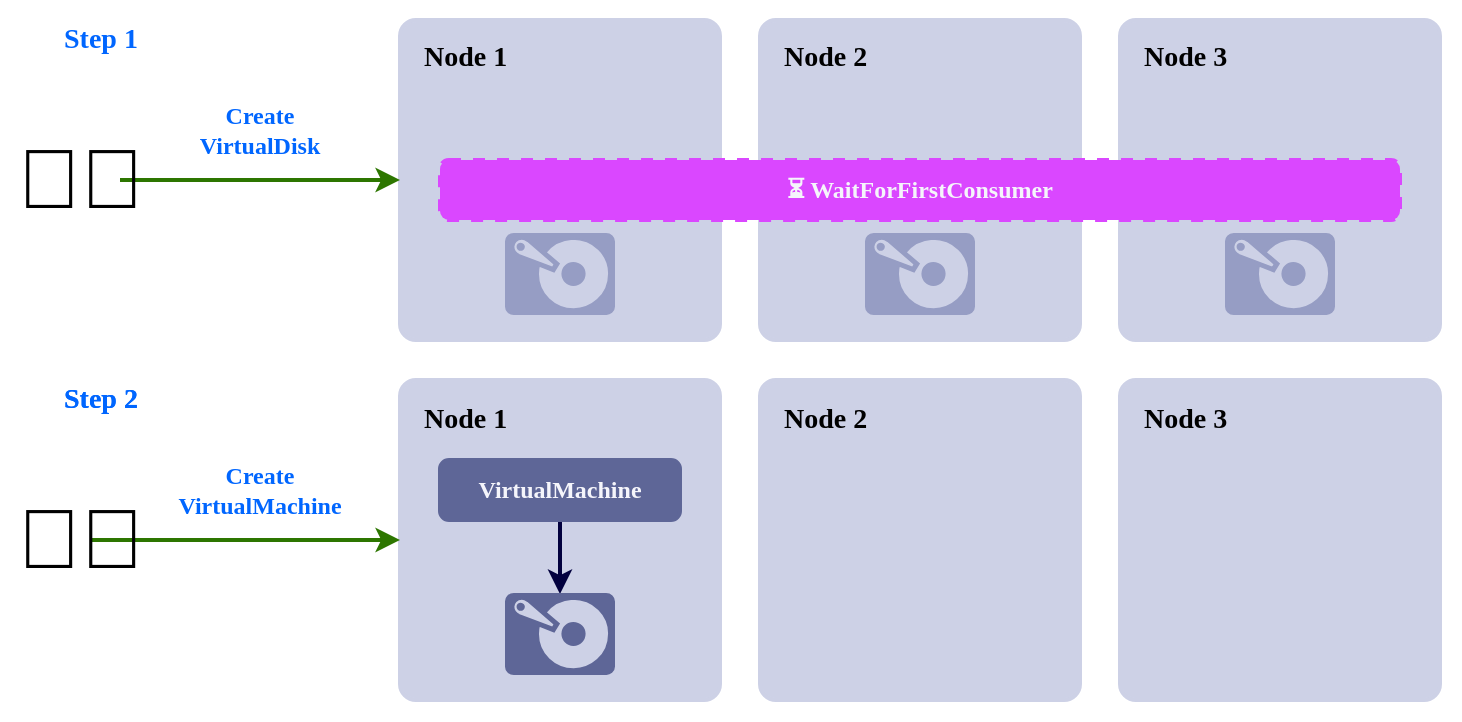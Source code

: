 <mxfile>
    <diagram id="6EXt89o7fHejoy0miyVt" name="Page-1">
        <mxGraphModel dx="773" dy="673" grid="1" gridSize="10" guides="1" tooltips="1" connect="1" arrows="1" fold="1" page="1" pageScale="1" pageWidth="850" pageHeight="1100" math="0" shadow="0">
            <root>
                <mxCell id="0"/>
                <mxCell id="1" parent="0"/>
                <mxCell id="142" value="" style="rounded=0;whiteSpace=wrap;html=1;fontFamily=JetBrains Mono;fontSource=https%3A%2F%2Ffonts.googleapis.com%2Fcss%3Ffamily%3DJetBrains%2BMono;fontSize=14;fillColor=#FFFFFF;strokeColor=none;" parent="1" vertex="1">
                    <mxGeometry x="20" y="40" width="720" height="360" as="geometry"/>
                </mxCell>
                <mxCell id="143" value="" style="rounded=1;whiteSpace=wrap;html=1;fillColor=#cdd1e6;strokeColor=#cdd1e6;arcSize=5;strokeWidth=2;fontFamily=JetBrains Mono;fontSource=https%3A%2F%2Ffonts.googleapis.com%2Fcss%3Ffamily%3DJetBrains%2BMono;fillStyle=auto;" parent="1" vertex="1">
                    <mxGeometry x="210" y="50" width="160" height="160" as="geometry"/>
                </mxCell>
                <mxCell id="144" value="Node 1" style="text;html=1;strokeColor=none;fillColor=none;align=left;verticalAlign=middle;whiteSpace=wrap;rounded=0;fontColor=default;strokeWidth=2;fontFamily=JetBrains Mono;fontSource=https%3A%2F%2Ffonts.googleapis.com%2Fcss%3Ffamily%3DJetBrains%2BMono;fontSize=14;fontStyle=1;labelBackgroundColor=none;" parent="1" vertex="1">
                    <mxGeometry x="220" y="59" width="60" height="20" as="geometry"/>
                </mxCell>
                <mxCell id="145" value="" style="rounded=1;whiteSpace=wrap;html=1;fillColor=#cdd1e6;strokeColor=#cdd1e6;arcSize=5;strokeWidth=2;fontFamily=JetBrains Mono;fontSource=https%3A%2F%2Ffonts.googleapis.com%2Fcss%3Ffamily%3DJetBrains%2BMono;fillStyle=auto;" parent="1" vertex="1">
                    <mxGeometry x="390" y="50" width="160" height="160" as="geometry"/>
                </mxCell>
                <mxCell id="146" value="Node 2" style="text;html=1;strokeColor=none;fillColor=none;align=left;verticalAlign=middle;whiteSpace=wrap;rounded=0;fontColor=default;strokeWidth=2;fontFamily=JetBrains Mono;fontSource=https%3A%2F%2Ffonts.googleapis.com%2Fcss%3Ffamily%3DJetBrains%2BMono;fontSize=14;fontStyle=1;labelBackgroundColor=none;" parent="1" vertex="1">
                    <mxGeometry x="400" y="59" width="60" height="20" as="geometry"/>
                </mxCell>
                <mxCell id="147" value="" style="rounded=1;whiteSpace=wrap;html=1;fillColor=#cdd1e6;strokeColor=#cdd1e6;arcSize=5;strokeWidth=2;fontFamily=JetBrains Mono;fontSource=https%3A%2F%2Ffonts.googleapis.com%2Fcss%3Ffamily%3DJetBrains%2BMono;fillStyle=auto;" parent="1" vertex="1">
                    <mxGeometry x="570" y="50" width="160" height="160" as="geometry"/>
                </mxCell>
                <mxCell id="148" value="Node 3" style="text;html=1;strokeColor=none;fillColor=none;align=left;verticalAlign=middle;whiteSpace=wrap;rounded=0;fontColor=default;strokeWidth=2;fontFamily=JetBrains Mono;fontSource=https%3A%2F%2Ffonts.googleapis.com%2Fcss%3Ffamily%3DJetBrains%2BMono;fontSize=14;fontStyle=1;labelBackgroundColor=none;" parent="1" vertex="1">
                    <mxGeometry x="580" y="59" width="60" height="20" as="geometry"/>
                </mxCell>
                <mxCell id="149" style="edgeStyle=none;html=1;entryX=0;entryY=0.5;entryDx=0;entryDy=0;fontFamily=JetBrains Mono;fontSource=https%3A%2F%2Ffonts.googleapis.com%2Fcss%3Ffamily%3DJetBrains%2BMono;fontSize=14;fontColor=#0066FF;strokeWidth=2;fillColor=#60a917;strokeColor=#2D7600;startArrow=none;" parent="1" target="143" edge="1">
                    <mxGeometry relative="1" as="geometry">
                        <mxPoint x="70" y="130" as="sourcePoint"/>
                    </mxGeometry>
                </mxCell>
                <mxCell id="151" value="Create VirtualDisk" style="text;html=1;strokeColor=none;fillColor=none;align=center;verticalAlign=middle;whiteSpace=wrap;rounded=0;strokeWidth=2;fontFamily=JetBrains Mono;fontSource=https%3A%2F%2Ffonts.googleapis.com%2Fcss%3Ffamily%3DJetBrains%2BMono;fontSize=12;fontColor=#0066FF;opacity=30;fontStyle=1" parent="1" vertex="1">
                    <mxGeometry x="110" y="90" width="60" height="30" as="geometry"/>
                </mxCell>
                <mxCell id="152" value="" style="rounded=1;whiteSpace=wrap;html=1;fillColor=#cdd1e6;strokeColor=#cdd1e6;arcSize=5;strokeWidth=2;fontFamily=JetBrains Mono;fontSource=https%3A%2F%2Ffonts.googleapis.com%2Fcss%3Ffamily%3DJetBrains%2BMono;fillStyle=auto;" parent="1" vertex="1">
                    <mxGeometry x="210" y="230" width="160" height="160" as="geometry"/>
                </mxCell>
                <mxCell id="153" value="" style="rounded=1;whiteSpace=wrap;html=1;fillColor=#cdd1e6;strokeColor=#cdd1e6;arcSize=5;strokeWidth=2;fontFamily=JetBrains Mono;fontSource=https%3A%2F%2Ffonts.googleapis.com%2Fcss%3Ffamily%3DJetBrains%2BMono;fillStyle=auto;" parent="1" vertex="1">
                    <mxGeometry x="390" y="230" width="160" height="160" as="geometry"/>
                </mxCell>
                <mxCell id="154" value="" style="rounded=1;whiteSpace=wrap;html=1;fillColor=#cdd1e6;strokeColor=#cdd1e6;arcSize=5;strokeWidth=2;fontFamily=JetBrains Mono;fontSource=https%3A%2F%2Ffonts.googleapis.com%2Fcss%3Ffamily%3DJetBrains%2BMono;fillStyle=auto;" parent="1" vertex="1">
                    <mxGeometry x="570" y="230" width="160" height="160" as="geometry"/>
                </mxCell>
                <mxCell id="155" style="edgeStyle=none;html=1;exitX=0.5;exitY=0.5;exitDx=0;exitDy=0;exitPerimeter=0;entryX=0;entryY=0.5;entryDx=0;entryDy=0;fontFamily=JetBrains Mono;fontSource=https%3A%2F%2Ffonts.googleapis.com%2Fcss%3Ffamily%3DJetBrains%2BMono;fontSize=14;fontColor=#0066FF;strokeWidth=2;fillColor=#60a917;strokeColor=#2D7600;" parent="1" target="152" edge="1">
                    <mxGeometry relative="1" as="geometry">
                        <mxPoint x="55" y="310" as="sourcePoint"/>
                    </mxGeometry>
                </mxCell>
                <mxCell id="157" value="Create VirtualMachine" style="text;html=1;strokeColor=none;fillColor=none;align=center;verticalAlign=middle;whiteSpace=wrap;rounded=0;strokeWidth=2;fontFamily=JetBrains Mono;fontSource=https%3A%2F%2Ffonts.googleapis.com%2Fcss%3Ffamily%3DJetBrains%2BMono;fontSize=12;fontColor=#0066FF;opacity=30;fontStyle=1" parent="1" vertex="1">
                    <mxGeometry x="110" y="270" width="60" height="30" as="geometry"/>
                </mxCell>
                <mxCell id="158" value="Node 1" style="text;html=1;strokeColor=none;fillColor=none;align=left;verticalAlign=middle;whiteSpace=wrap;rounded=0;fontColor=default;strokeWidth=2;fontFamily=JetBrains Mono;fontSource=https%3A%2F%2Ffonts.googleapis.com%2Fcss%3Ffamily%3DJetBrains%2BMono;fontSize=14;fontStyle=1;labelBackgroundColor=none;" parent="1" vertex="1">
                    <mxGeometry x="220" y="240" width="60" height="20" as="geometry"/>
                </mxCell>
                <mxCell id="159" value="Node 2" style="text;html=1;strokeColor=none;fillColor=none;align=left;verticalAlign=middle;whiteSpace=wrap;rounded=0;fontColor=default;strokeWidth=2;fontFamily=JetBrains Mono;fontSource=https%3A%2F%2Ffonts.googleapis.com%2Fcss%3Ffamily%3DJetBrains%2BMono;fontSize=14;fontStyle=1;labelBackgroundColor=none;" parent="1" vertex="1">
                    <mxGeometry x="400" y="240" width="60" height="20" as="geometry"/>
                </mxCell>
                <mxCell id="160" value="Node 3" style="text;html=1;strokeColor=none;fillColor=none;align=left;verticalAlign=middle;whiteSpace=wrap;rounded=0;fontColor=default;strokeWidth=2;fontFamily=JetBrains Mono;fontSource=https%3A%2F%2Ffonts.googleapis.com%2Fcss%3Ffamily%3DJetBrains%2BMono;fontSize=14;fontStyle=1;labelBackgroundColor=none;" parent="1" vertex="1">
                    <mxGeometry x="580" y="240" width="60" height="20" as="geometry"/>
                </mxCell>
                <mxCell id="161" style="edgeStyle=orthogonalEdgeStyle;html=1;exitX=0.5;exitY=1;exitDx=0;exitDy=0;strokeWidth=2;fontFamily=JetBrains Mono;fontSource=https%3A%2F%2Ffonts.googleapis.com%2Fcss%3Ffamily%3DJetBrains%2BMono;fontSize=12;fontColor=#0066FF;fillColor=#02003e;strokeColor=#02003e;" parent="1" source="162" target="178" edge="1">
                    <mxGeometry relative="1" as="geometry">
                        <mxPoint x="290" y="330" as="targetPoint"/>
                    </mxGeometry>
                </mxCell>
                <mxCell id="162" value="VirtualMachine" style="rounded=1;whiteSpace=wrap;html=1;strokeColor=#5e6697;strokeWidth=2;fontFamily=JetBrains Mono;fontSource=https%3A%2F%2Ffonts.googleapis.com%2Fcss%3Ffamily%3DJetBrains%2BMono;fontSize=12;fontColor=#f5f5fb;fillColor=#5e6697;fontStyle=1" parent="1" vertex="1">
                    <mxGeometry x="230" y="270" width="120" height="30" as="geometry"/>
                </mxCell>
                <mxCell id="164" value="Step 1" style="text;html=1;strokeColor=none;fillColor=none;align=left;verticalAlign=middle;whiteSpace=wrap;rounded=0;fontColor=#0066ff;strokeWidth=2;fontFamily=JetBrains Mono;fontSource=https%3A%2F%2Ffonts.googleapis.com%2Fcss%3Ffamily%3DJetBrains%2BMono;fontSize=14;fontStyle=1" parent="1" vertex="1">
                    <mxGeometry x="40" y="50" width="60" height="20" as="geometry"/>
                </mxCell>
                <mxCell id="165" value="Step 2" style="text;html=1;strokeColor=none;fillColor=none;align=left;verticalAlign=middle;whiteSpace=wrap;rounded=0;fontColor=#0066ff;strokeWidth=2;fontFamily=JetBrains Mono;fontSource=https%3A%2F%2Ffonts.googleapis.com%2Fcss%3Ffamily%3DJetBrains%2BMono;fontSize=14;fontStyle=1" parent="1" vertex="1">
                    <mxGeometry x="40" y="230" width="60" height="20" as="geometry"/>
                </mxCell>
                <mxCell id="166" value="Step 2" style="text;html=1;strokeColor=none;fillColor=none;align=left;verticalAlign=middle;whiteSpace=wrap;rounded=0;fontColor=#0066ff;strokeWidth=2;fontFamily=JetBrains Mono;fontSource=https%3A%2F%2Ffonts.googleapis.com%2Fcss%3Ffamily%3DJetBrains%2BMono;fontSize=14;fontStyle=1" parent="1" vertex="1">
                    <mxGeometry x="40" y="230" width="60" height="20" as="geometry"/>
                </mxCell>
                <mxCell id="173" value="⏳ WaitForFirstConsumer" style="rounded=1;whiteSpace=wrap;html=1;strokeWidth=2;fontFamily=JetBrains Mono;fontSource=https%3A%2F%2Ffonts.googleapis.com%2Fcss%3Ffamily%3DJetBrains%2BMono;fontSize=12;fontColor=#f5f5fb;fillColor=#da47ff;dashed=1;fontStyle=1;strokeColor=#da47ff;" parent="1" vertex="1">
                    <mxGeometry x="230" y="120" width="480" height="30" as="geometry"/>
                </mxCell>
                <mxCell id="175" value="&lt;font style=&quot;font-size: 42px;&quot;&gt;🧑‍💻&lt;/font&gt;" style="text;html=1;align=center;verticalAlign=middle;resizable=0;points=[];autosize=1;strokeColor=none;fillColor=none;fontStyle=1" parent="1" vertex="1">
                    <mxGeometry x="10" y="100" width="80" height="60" as="geometry"/>
                </mxCell>
                <mxCell id="177" value="&lt;font style=&quot;font-size: 42px;&quot;&gt;🧑‍💻&lt;/font&gt;" style="text;html=1;align=center;verticalAlign=middle;resizable=0;points=[];autosize=1;strokeColor=none;fillColor=none;fontStyle=1" parent="1" vertex="1">
                    <mxGeometry x="10" y="280" width="80" height="60" as="geometry"/>
                </mxCell>
                <mxCell id="178" value="" style="sketch=0;pointerEvents=1;shadow=0;dashed=0;html=1;strokeColor=#5e6697;fillColor=#5e6697;labelPosition=center;verticalLabelPosition=bottom;verticalAlign=top;outlineConnect=0;align=center;shape=mxgraph.office.devices.hard_disk;rotation=90;fontColor=#f5f5fb;" vertex="1" parent="1">
                    <mxGeometry x="270" y="330" width="40" height="54" as="geometry"/>
                </mxCell>
                <mxCell id="179" value="" style="sketch=0;pointerEvents=1;shadow=0;dashed=0;html=1;strokeColor=#969dc4;fillColor=#969dc4;labelPosition=center;verticalLabelPosition=bottom;verticalAlign=top;outlineConnect=0;align=center;shape=mxgraph.office.devices.hard_disk;rotation=90;fontColor=#f5f5fb;" vertex="1" parent="1">
                    <mxGeometry x="270" y="150" width="40" height="54" as="geometry"/>
                </mxCell>
                <mxCell id="180" value="" style="sketch=0;pointerEvents=1;shadow=0;dashed=0;html=1;strokeColor=#969dc4;fillColor=#969dc4;labelPosition=center;verticalLabelPosition=bottom;verticalAlign=top;outlineConnect=0;align=center;shape=mxgraph.office.devices.hard_disk;rotation=90;fontColor=#f5f5fb;" vertex="1" parent="1">
                    <mxGeometry x="450" y="150" width="40" height="54" as="geometry"/>
                </mxCell>
                <mxCell id="181" value="" style="sketch=0;pointerEvents=1;shadow=0;dashed=0;html=1;strokeColor=#969dc4;fillColor=#969dc4;labelPosition=center;verticalLabelPosition=bottom;verticalAlign=top;outlineConnect=0;align=center;shape=mxgraph.office.devices.hard_disk;rotation=90;fontColor=#f5f5fb;" vertex="1" parent="1">
                    <mxGeometry x="630" y="150" width="40" height="54" as="geometry"/>
                </mxCell>
            </root>
        </mxGraphModel>
    </diagram>
</mxfile>
